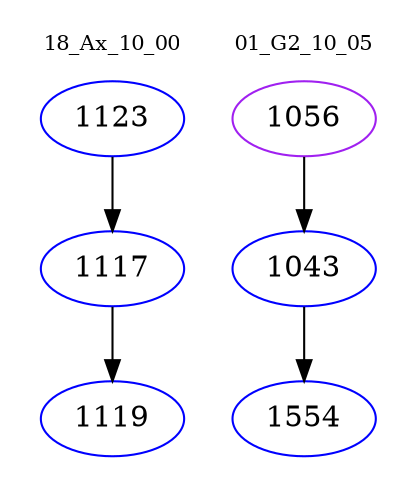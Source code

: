 digraph{
subgraph cluster_0 {
color = white
label = "18_Ax_10_00";
fontsize=10;
T0_1123 [label="1123", color="blue"]
T0_1123 -> T0_1117 [color="black"]
T0_1117 [label="1117", color="blue"]
T0_1117 -> T0_1119 [color="black"]
T0_1119 [label="1119", color="blue"]
}
subgraph cluster_1 {
color = white
label = "01_G2_10_05";
fontsize=10;
T1_1056 [label="1056", color="purple"]
T1_1056 -> T1_1043 [color="black"]
T1_1043 [label="1043", color="blue"]
T1_1043 -> T1_1554 [color="black"]
T1_1554 [label="1554", color="blue"]
}
}
